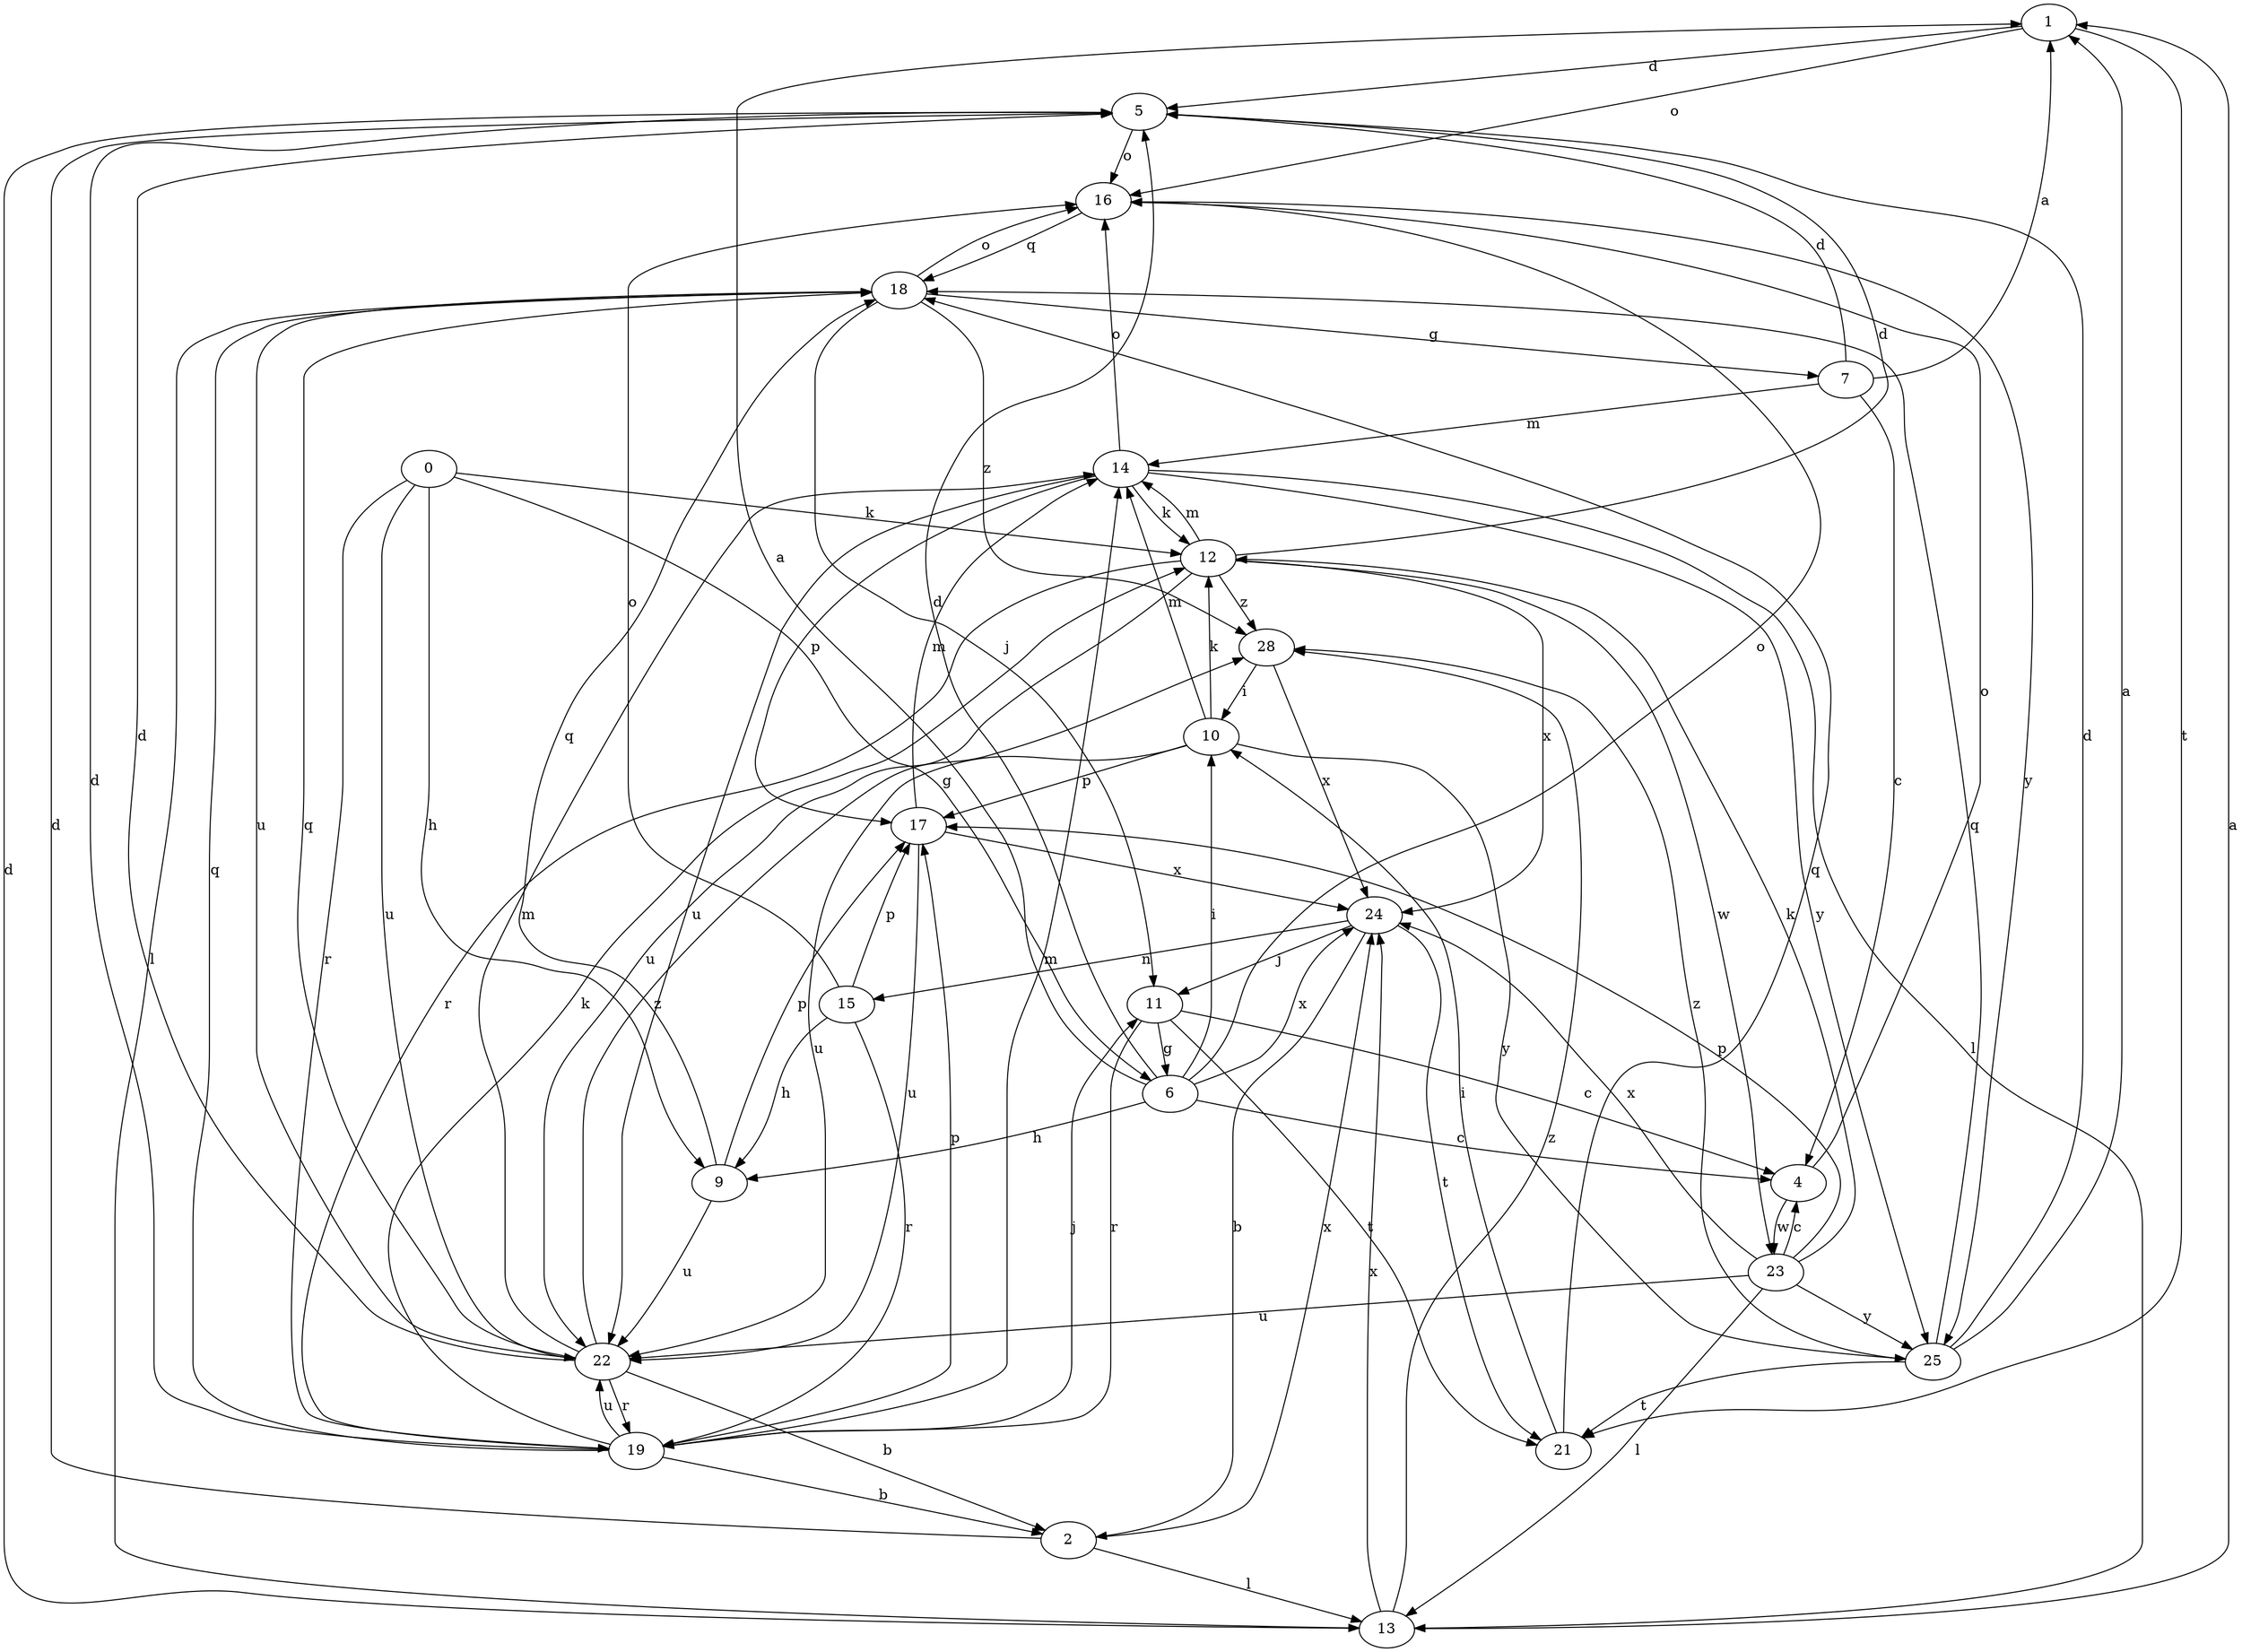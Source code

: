 strict digraph  {
1;
2;
4;
5;
6;
7;
9;
0;
10;
11;
12;
13;
14;
15;
16;
17;
18;
19;
21;
22;
23;
24;
25;
28;
1 -> 5  [label=d];
1 -> 16  [label=o];
1 -> 21  [label=t];
2 -> 5  [label=d];
2 -> 13  [label=l];
2 -> 24  [label=x];
4 -> 16  [label=o];
4 -> 23  [label=w];
5 -> 16  [label=o];
6 -> 1  [label=a];
6 -> 4  [label=c];
6 -> 5  [label=d];
6 -> 9  [label=h];
6 -> 10  [label=i];
6 -> 16  [label=o];
6 -> 24  [label=x];
7 -> 1  [label=a];
7 -> 4  [label=c];
7 -> 5  [label=d];
7 -> 14  [label=m];
9 -> 17  [label=p];
9 -> 18  [label=q];
9 -> 22  [label=u];
0 -> 6  [label=g];
0 -> 9  [label=h];
0 -> 12  [label=k];
0 -> 19  [label=r];
0 -> 22  [label=u];
10 -> 12  [label=k];
10 -> 14  [label=m];
10 -> 17  [label=p];
10 -> 22  [label=u];
10 -> 25  [label=y];
11 -> 4  [label=c];
11 -> 6  [label=g];
11 -> 19  [label=r];
11 -> 21  [label=t];
12 -> 5  [label=d];
12 -> 14  [label=m];
12 -> 19  [label=r];
12 -> 22  [label=u];
12 -> 23  [label=w];
12 -> 24  [label=x];
12 -> 28  [label=z];
13 -> 1  [label=a];
13 -> 5  [label=d];
13 -> 24  [label=x];
13 -> 28  [label=z];
14 -> 12  [label=k];
14 -> 13  [label=l];
14 -> 16  [label=o];
14 -> 17  [label=p];
14 -> 22  [label=u];
14 -> 25  [label=y];
15 -> 9  [label=h];
15 -> 16  [label=o];
15 -> 17  [label=p];
15 -> 19  [label=r];
16 -> 18  [label=q];
16 -> 25  [label=y];
17 -> 14  [label=m];
17 -> 22  [label=u];
17 -> 24  [label=x];
18 -> 7  [label=g];
18 -> 11  [label=j];
18 -> 13  [label=l];
18 -> 16  [label=o];
18 -> 22  [label=u];
18 -> 28  [label=z];
19 -> 2  [label=b];
19 -> 5  [label=d];
19 -> 11  [label=j];
19 -> 12  [label=k];
19 -> 14  [label=m];
19 -> 17  [label=p];
19 -> 18  [label=q];
19 -> 22  [label=u];
21 -> 10  [label=i];
21 -> 18  [label=q];
22 -> 2  [label=b];
22 -> 5  [label=d];
22 -> 14  [label=m];
22 -> 18  [label=q];
22 -> 19  [label=r];
22 -> 28  [label=z];
23 -> 4  [label=c];
23 -> 12  [label=k];
23 -> 13  [label=l];
23 -> 17  [label=p];
23 -> 22  [label=u];
23 -> 24  [label=x];
23 -> 25  [label=y];
24 -> 2  [label=b];
24 -> 11  [label=j];
24 -> 15  [label=n];
24 -> 21  [label=t];
25 -> 1  [label=a];
25 -> 5  [label=d];
25 -> 18  [label=q];
25 -> 21  [label=t];
25 -> 28  [label=z];
28 -> 10  [label=i];
28 -> 24  [label=x];
}
